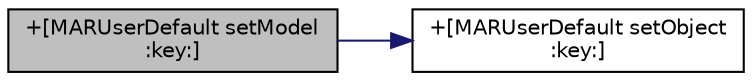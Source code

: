 digraph "+[MARUserDefault setModel:key:]"
{
  edge [fontname="Helvetica",fontsize="10",labelfontname="Helvetica",labelfontsize="10"];
  node [fontname="Helvetica",fontsize="10",shape=record];
  rankdir="LR";
  Node22 [label="+[MARUserDefault setModel\l:key:]",height=0.2,width=0.4,color="black", fillcolor="grey75", style="filled", fontcolor="black"];
  Node22 -> Node23 [color="midnightblue",fontsize="10",style="solid",fontname="Helvetica"];
  Node23 [label="+[MARUserDefault setObject\l:key:]",height=0.2,width=0.4,color="black", fillcolor="white", style="filled",URL="$interface_m_a_r_user_default.html#a586b85683888187dde10395c3f7039ae"];
}

